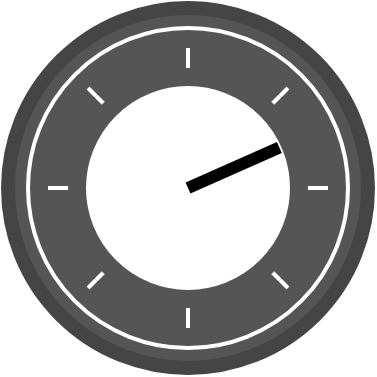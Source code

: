 <mxfile version="21.1.2" type="device">
  <diagram name="Seite-1" id="jfGwPDyYT853lRAkniCc">
    <mxGraphModel dx="391" dy="325" grid="1" gridSize="10" guides="1" tooltips="1" connect="1" arrows="1" fold="1" page="1" pageScale="1" pageWidth="1169" pageHeight="827" math="0" shadow="0">
      <root>
        <mxCell id="0" />
        <mxCell id="1" parent="0" />
        <mxCell id="oyDnyYUvbXGC2Nu-uX7U-2" value="" style="ellipse;whiteSpace=wrap;html=1;aspect=fixed;strokeColor=#454545;strokeWidth=7;fillColor=#555555;" vertex="1" parent="1">
          <mxGeometry x="470" y="350" width="180" height="180" as="geometry" />
        </mxCell>
        <mxCell id="oyDnyYUvbXGC2Nu-uX7U-1" value="" style="ellipse;whiteSpace=wrap;html=1;aspect=fixed;strokeWidth=2;fillColor=#555555;strokeColor=#FFFFFF;" vertex="1" parent="1">
          <mxGeometry x="480" y="360" width="160" height="160" as="geometry" />
        </mxCell>
        <mxCell id="oyDnyYUvbXGC2Nu-uX7U-3" value="" style="endArrow=none;html=1;rounded=0;strokeColor=#FFFFFF;strokeWidth=2;" edge="1" parent="1">
          <mxGeometry width="50" height="50" relative="1" as="geometry">
            <mxPoint x="610" y="490" as="sourcePoint" />
            <mxPoint x="510" y="390" as="targetPoint" />
          </mxGeometry>
        </mxCell>
        <mxCell id="oyDnyYUvbXGC2Nu-uX7U-4" value="" style="endArrow=none;html=1;rounded=0;strokeColor=#FFFFFF;strokeWidth=2;" edge="1" parent="1">
          <mxGeometry width="50" height="50" relative="1" as="geometry">
            <mxPoint x="490" y="440" as="sourcePoint" />
            <mxPoint x="630" y="440" as="targetPoint" />
          </mxGeometry>
        </mxCell>
        <mxCell id="oyDnyYUvbXGC2Nu-uX7U-7" value="" style="endArrow=none;html=1;rounded=0;strokeColor=#FFFFFF;strokeWidth=2;" edge="1" parent="1">
          <mxGeometry width="50" height="50" relative="1" as="geometry">
            <mxPoint x="510" y="490" as="sourcePoint" />
            <mxPoint x="610" y="390" as="targetPoint" />
          </mxGeometry>
        </mxCell>
        <mxCell id="oyDnyYUvbXGC2Nu-uX7U-8" value="" style="endArrow=none;html=1;rounded=0;strokeColor=#FFFFFF;strokeWidth=2;" edge="1" parent="1">
          <mxGeometry width="50" height="50" relative="1" as="geometry">
            <mxPoint x="560" y="510" as="sourcePoint" />
            <mxPoint x="560" y="370" as="targetPoint" />
          </mxGeometry>
        </mxCell>
        <mxCell id="oyDnyYUvbXGC2Nu-uX7U-6" value="" style="ellipse;whiteSpace=wrap;html=1;aspect=fixed;strokeWidth=2;fillColor=#555555;strokeColor=none;" vertex="1" parent="1">
          <mxGeometry x="500" y="380" width="120" height="120" as="geometry" />
        </mxCell>
        <mxCell id="oyDnyYUvbXGC2Nu-uX7U-9" value="" style="ellipse;whiteSpace=wrap;html=1;aspect=fixed;strokeWidth=2;fillColor=#FFFFFF;strokeColor=#FFFFFF;" vertex="1" parent="1">
          <mxGeometry x="510" y="390" width="100" height="100" as="geometry" />
        </mxCell>
        <mxCell id="oyDnyYUvbXGC2Nu-uX7U-10" value="" style="endArrow=none;html=1;rounded=0;strokeColor=#000000;strokeWidth=6;entryX=0.957;entryY=0.297;entryDx=0;entryDy=0;endFill=0;startArrow=none;startFill=0;startSize=1;endSize=1;entryPerimeter=0;" edge="1" parent="1" target="oyDnyYUvbXGC2Nu-uX7U-9">
          <mxGeometry width="50" height="50" relative="1" as="geometry">
            <mxPoint x="560" y="440" as="sourcePoint" />
            <mxPoint x="640" y="450" as="targetPoint" />
          </mxGeometry>
        </mxCell>
      </root>
    </mxGraphModel>
  </diagram>
</mxfile>
